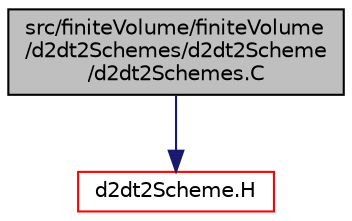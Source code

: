 digraph "src/finiteVolume/finiteVolume/d2dt2Schemes/d2dt2Scheme/d2dt2Schemes.C"
{
  bgcolor="transparent";
  edge [fontname="Helvetica",fontsize="10",labelfontname="Helvetica",labelfontsize="10"];
  node [fontname="Helvetica",fontsize="10",shape=record];
  Node0 [label="src/finiteVolume/finiteVolume\l/d2dt2Schemes/d2dt2Scheme\l/d2dt2Schemes.C",height=0.2,width=0.4,color="black", fillcolor="grey75", style="filled", fontcolor="black"];
  Node0 -> Node1 [color="midnightblue",fontsize="10",style="solid",fontname="Helvetica"];
  Node1 [label="d2dt2Scheme.H",height=0.2,width=0.4,color="red",URL="$a02960.html"];
}
